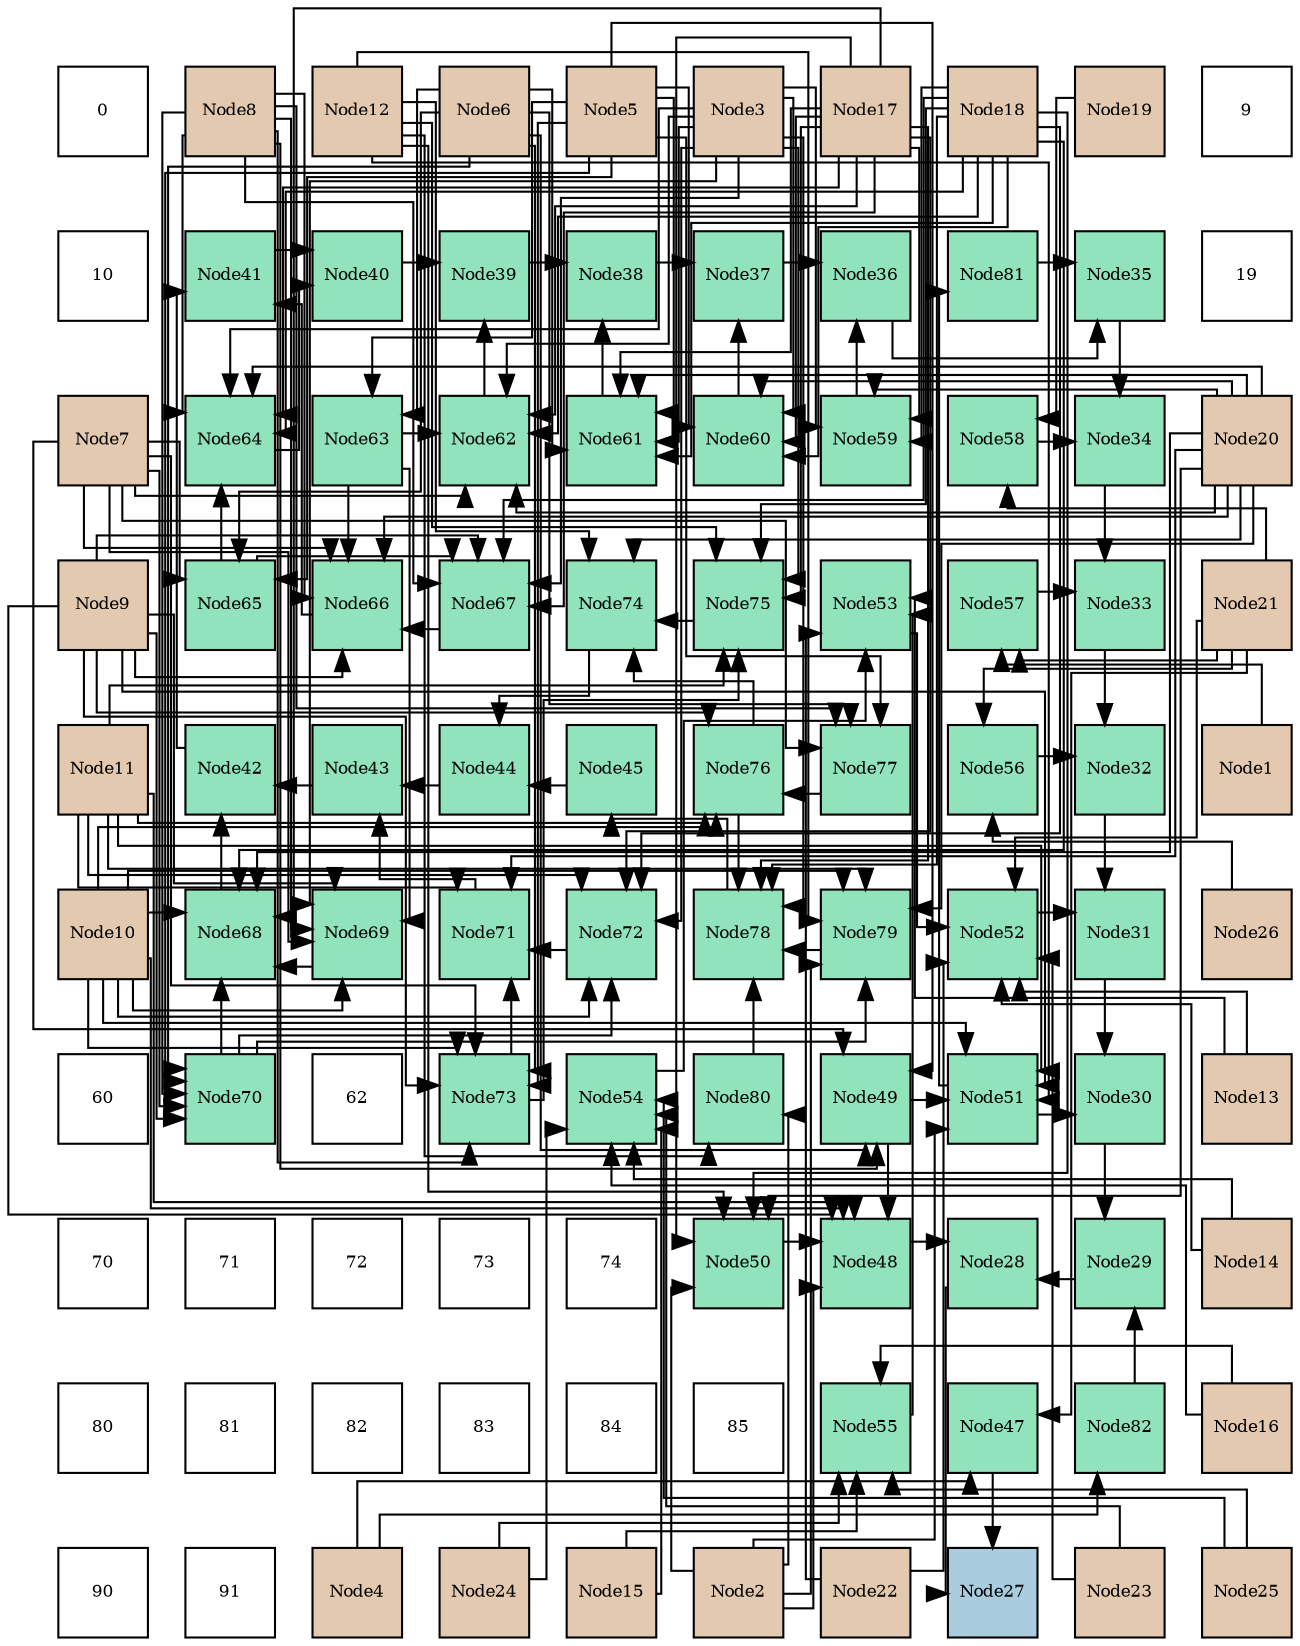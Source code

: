 digraph layout{
 rankdir=TB;
 splines=ortho;
 node [style=filled shape=square fixedsize=true width=0.6];
0[label="0", fontsize=8, fillcolor="#ffffff"];
1[label="Node8", fontsize=8, fillcolor="#e3c9af"];
2[label="Node12", fontsize=8, fillcolor="#e3c9af"];
3[label="Node6", fontsize=8, fillcolor="#e3c9af"];
4[label="Node5", fontsize=8, fillcolor="#e3c9af"];
5[label="Node3", fontsize=8, fillcolor="#e3c9af"];
6[label="Node17", fontsize=8, fillcolor="#e3c9af"];
7[label="Node18", fontsize=8, fillcolor="#e3c9af"];
8[label="Node19", fontsize=8, fillcolor="#e3c9af"];
9[label="9", fontsize=8, fillcolor="#ffffff"];
10[label="10", fontsize=8, fillcolor="#ffffff"];
11[label="Node41", fontsize=8, fillcolor="#91e3bb"];
12[label="Node40", fontsize=8, fillcolor="#91e3bb"];
13[label="Node39", fontsize=8, fillcolor="#91e3bb"];
14[label="Node38", fontsize=8, fillcolor="#91e3bb"];
15[label="Node37", fontsize=8, fillcolor="#91e3bb"];
16[label="Node36", fontsize=8, fillcolor="#91e3bb"];
17[label="Node81", fontsize=8, fillcolor="#91e3bb"];
18[label="Node35", fontsize=8, fillcolor="#91e3bb"];
19[label="19", fontsize=8, fillcolor="#ffffff"];
20[label="Node7", fontsize=8, fillcolor="#e3c9af"];
21[label="Node64", fontsize=8, fillcolor="#91e3bb"];
22[label="Node63", fontsize=8, fillcolor="#91e3bb"];
23[label="Node62", fontsize=8, fillcolor="#91e3bb"];
24[label="Node61", fontsize=8, fillcolor="#91e3bb"];
25[label="Node60", fontsize=8, fillcolor="#91e3bb"];
26[label="Node59", fontsize=8, fillcolor="#91e3bb"];
27[label="Node58", fontsize=8, fillcolor="#91e3bb"];
28[label="Node34", fontsize=8, fillcolor="#91e3bb"];
29[label="Node20", fontsize=8, fillcolor="#e3c9af"];
30[label="Node9", fontsize=8, fillcolor="#e3c9af"];
31[label="Node65", fontsize=8, fillcolor="#91e3bb"];
32[label="Node66", fontsize=8, fillcolor="#91e3bb"];
33[label="Node67", fontsize=8, fillcolor="#91e3bb"];
34[label="Node74", fontsize=8, fillcolor="#91e3bb"];
35[label="Node75", fontsize=8, fillcolor="#91e3bb"];
36[label="Node53", fontsize=8, fillcolor="#91e3bb"];
37[label="Node57", fontsize=8, fillcolor="#91e3bb"];
38[label="Node33", fontsize=8, fillcolor="#91e3bb"];
39[label="Node21", fontsize=8, fillcolor="#e3c9af"];
40[label="Node11", fontsize=8, fillcolor="#e3c9af"];
41[label="Node42", fontsize=8, fillcolor="#91e3bb"];
42[label="Node43", fontsize=8, fillcolor="#91e3bb"];
43[label="Node44", fontsize=8, fillcolor="#91e3bb"];
44[label="Node45", fontsize=8, fillcolor="#91e3bb"];
45[label="Node76", fontsize=8, fillcolor="#91e3bb"];
46[label="Node77", fontsize=8, fillcolor="#91e3bb"];
47[label="Node56", fontsize=8, fillcolor="#91e3bb"];
48[label="Node32", fontsize=8, fillcolor="#91e3bb"];
49[label="Node1", fontsize=8, fillcolor="#e3c9af"];
50[label="Node10", fontsize=8, fillcolor="#e3c9af"];
51[label="Node68", fontsize=8, fillcolor="#91e3bb"];
52[label="Node69", fontsize=8, fillcolor="#91e3bb"];
53[label="Node71", fontsize=8, fillcolor="#91e3bb"];
54[label="Node72", fontsize=8, fillcolor="#91e3bb"];
55[label="Node78", fontsize=8, fillcolor="#91e3bb"];
56[label="Node79", fontsize=8, fillcolor="#91e3bb"];
57[label="Node52", fontsize=8, fillcolor="#91e3bb"];
58[label="Node31", fontsize=8, fillcolor="#91e3bb"];
59[label="Node26", fontsize=8, fillcolor="#e3c9af"];
60[label="60", fontsize=8, fillcolor="#ffffff"];
61[label="Node70", fontsize=8, fillcolor="#91e3bb"];
62[label="62", fontsize=8, fillcolor="#ffffff"];
63[label="Node73", fontsize=8, fillcolor="#91e3bb"];
64[label="Node54", fontsize=8, fillcolor="#91e3bb"];
65[label="Node80", fontsize=8, fillcolor="#91e3bb"];
66[label="Node49", fontsize=8, fillcolor="#91e3bb"];
67[label="Node51", fontsize=8, fillcolor="#91e3bb"];
68[label="Node30", fontsize=8, fillcolor="#91e3bb"];
69[label="Node13", fontsize=8, fillcolor="#e3c9af"];
70[label="70", fontsize=8, fillcolor="#ffffff"];
71[label="71", fontsize=8, fillcolor="#ffffff"];
72[label="72", fontsize=8, fillcolor="#ffffff"];
73[label="73", fontsize=8, fillcolor="#ffffff"];
74[label="74", fontsize=8, fillcolor="#ffffff"];
75[label="Node50", fontsize=8, fillcolor="#91e3bb"];
76[label="Node48", fontsize=8, fillcolor="#91e3bb"];
77[label="Node28", fontsize=8, fillcolor="#91e3bb"];
78[label="Node29", fontsize=8, fillcolor="#91e3bb"];
79[label="Node14", fontsize=8, fillcolor="#e3c9af"];
80[label="80", fontsize=8, fillcolor="#ffffff"];
81[label="81", fontsize=8, fillcolor="#ffffff"];
82[label="82", fontsize=8, fillcolor="#ffffff"];
83[label="83", fontsize=8, fillcolor="#ffffff"];
84[label="84", fontsize=8, fillcolor="#ffffff"];
85[label="85", fontsize=8, fillcolor="#ffffff"];
86[label="Node55", fontsize=8, fillcolor="#91e3bb"];
87[label="Node47", fontsize=8, fillcolor="#91e3bb"];
88[label="Node82", fontsize=8, fillcolor="#91e3bb"];
89[label="Node16", fontsize=8, fillcolor="#e3c9af"];
90[label="90", fontsize=8, fillcolor="#ffffff"];
91[label="91", fontsize=8, fillcolor="#ffffff"];
92[label="Node4", fontsize=8, fillcolor="#e3c9af"];
93[label="Node24", fontsize=8, fillcolor="#e3c9af"];
94[label="Node15", fontsize=8, fillcolor="#e3c9af"];
95[label="Node2", fontsize=8, fillcolor="#e3c9af"];
96[label="Node22", fontsize=8, fillcolor="#e3c9af"];
97[label="Node27", fontsize=8, fillcolor="#a9ccde"];
98[label="Node23", fontsize=8, fillcolor="#e3c9af"];
99[label="Node25", fontsize=8, fillcolor="#e3c9af"];
edge [constraint=false, style=vis];77 -> 97;
87 -> 97;
78 -> 77;
76 -> 77;
68 -> 78;
88 -> 78;
58 -> 68;
67 -> 68;
48 -> 58;
57 -> 58;
38 -> 48;
47 -> 48;
28 -> 38;
37 -> 38;
18 -> 28;
27 -> 28;
16 -> 18;
17 -> 18;
15 -> 16;
26 -> 16;
14 -> 15;
25 -> 15;
13 -> 14;
24 -> 14;
12 -> 13;
23 -> 13;
11 -> 12;
21 -> 12;
41 -> 11;
32 -> 11;
42 -> 41;
51 -> 41;
43 -> 42;
53 -> 42;
44 -> 43;
34 -> 43;
55 -> 44;
36 -> 57;
69 -> 57;
79 -> 57;
39 -> 57;
96 -> 57;
98 -> 57;
33 -> 32;
22 -> 32;
20 -> 32;
1 -> 32;
30 -> 32;
29 -> 32;
52 -> 51;
61 -> 51;
50 -> 51;
6 -> 51;
7 -> 51;
29 -> 51;
54 -> 53;
63 -> 53;
40 -> 53;
29 -> 53;
35 -> 34;
45 -> 34;
2 -> 34;
29 -> 34;
45 -> 55;
56 -> 55;
65 -> 55;
5 -> 55;
6 -> 55;
7 -> 55;
67 -> 17;
66 -> 76;
75 -> 76;
95 -> 76;
30 -> 76;
50 -> 76;
40 -> 76;
66 -> 67;
95 -> 67;
30 -> 67;
50 -> 67;
40 -> 67;
2 -> 67;
64 -> 36;
86 -> 36;
69 -> 36;
96 -> 36;
22 -> 23;
5 -> 23;
20 -> 23;
6 -> 23;
7 -> 23;
29 -> 23;
31 -> 21;
5 -> 21;
1 -> 21;
6 -> 21;
7 -> 21;
29 -> 21;
31 -> 33;
5 -> 33;
1 -> 33;
30 -> 33;
6 -> 33;
7 -> 33;
22 -> 52;
5 -> 52;
20 -> 52;
1 -> 52;
30 -> 52;
50 -> 52;
61 -> 54;
5 -> 54;
50 -> 54;
40 -> 54;
6 -> 54;
7 -> 54;
63 -> 35;
5 -> 35;
40 -> 35;
2 -> 35;
6 -> 35;
7 -> 35;
46 -> 45;
30 -> 45;
50 -> 45;
40 -> 45;
61 -> 56;
95 -> 56;
50 -> 56;
40 -> 56;
2 -> 56;
29 -> 56;
92 -> 87;
39 -> 87;
4 -> 66;
3 -> 66;
20 -> 66;
1 -> 66;
95 -> 75;
2 -> 75;
6 -> 75;
7 -> 75;
29 -> 75;
79 -> 64;
94 -> 64;
89 -> 64;
98 -> 64;
93 -> 64;
99 -> 64;
94 -> 86;
89 -> 86;
93 -> 86;
99 -> 86;
39 -> 47;
59 -> 47;
49 -> 37;
39 -> 37;
8 -> 27;
39 -> 27;
5 -> 26;
6 -> 26;
7 -> 26;
29 -> 26;
5 -> 25;
4 -> 25;
6 -> 25;
7 -> 25;
29 -> 25;
5 -> 24;
4 -> 24;
3 -> 24;
6 -> 24;
7 -> 24;
29 -> 24;
4 -> 22;
3 -> 22;
4 -> 31;
3 -> 31;
20 -> 31;
4 -> 61;
3 -> 61;
20 -> 61;
1 -> 61;
30 -> 61;
4 -> 63;
3 -> 63;
20 -> 63;
1 -> 63;
30 -> 63;
50 -> 63;
4 -> 46;
3 -> 46;
20 -> 46;
1 -> 46;
95 -> 65;
2 -> 65;
92 -> 88;
edge [constraint=true, style=invis];
0 -> 10 -> 20 -> 30 -> 40 -> 50 -> 60 -> 70 -> 80 -> 90;
1 -> 11 -> 21 -> 31 -> 41 -> 51 -> 61 -> 71 -> 81 -> 91;
2 -> 12 -> 22 -> 32 -> 42 -> 52 -> 62 -> 72 -> 82 -> 92;
3 -> 13 -> 23 -> 33 -> 43 -> 53 -> 63 -> 73 -> 83 -> 93;
4 -> 14 -> 24 -> 34 -> 44 -> 54 -> 64 -> 74 -> 84 -> 94;
5 -> 15 -> 25 -> 35 -> 45 -> 55 -> 65 -> 75 -> 85 -> 95;
6 -> 16 -> 26 -> 36 -> 46 -> 56 -> 66 -> 76 -> 86 -> 96;
7 -> 17 -> 27 -> 37 -> 47 -> 57 -> 67 -> 77 -> 87 -> 97;
8 -> 18 -> 28 -> 38 -> 48 -> 58 -> 68 -> 78 -> 88 -> 98;
9 -> 19 -> 29 -> 39 -> 49 -> 59 -> 69 -> 79 -> 89 -> 99;
rank = same {0 -> 1 -> 2 -> 3 -> 4 -> 5 -> 6 -> 7 -> 8 -> 9};
rank = same {10 -> 11 -> 12 -> 13 -> 14 -> 15 -> 16 -> 17 -> 18 -> 19};
rank = same {20 -> 21 -> 22 -> 23 -> 24 -> 25 -> 26 -> 27 -> 28 -> 29};
rank = same {30 -> 31 -> 32 -> 33 -> 34 -> 35 -> 36 -> 37 -> 38 -> 39};
rank = same {40 -> 41 -> 42 -> 43 -> 44 -> 45 -> 46 -> 47 -> 48 -> 49};
rank = same {50 -> 51 -> 52 -> 53 -> 54 -> 55 -> 56 -> 57 -> 58 -> 59};
rank = same {60 -> 61 -> 62 -> 63 -> 64 -> 65 -> 66 -> 67 -> 68 -> 69};
rank = same {70 -> 71 -> 72 -> 73 -> 74 -> 75 -> 76 -> 77 -> 78 -> 79};
rank = same {80 -> 81 -> 82 -> 83 -> 84 -> 85 -> 86 -> 87 -> 88 -> 89};
rank = same {90 -> 91 -> 92 -> 93 -> 94 -> 95 -> 96 -> 97 -> 98 -> 99};
}
